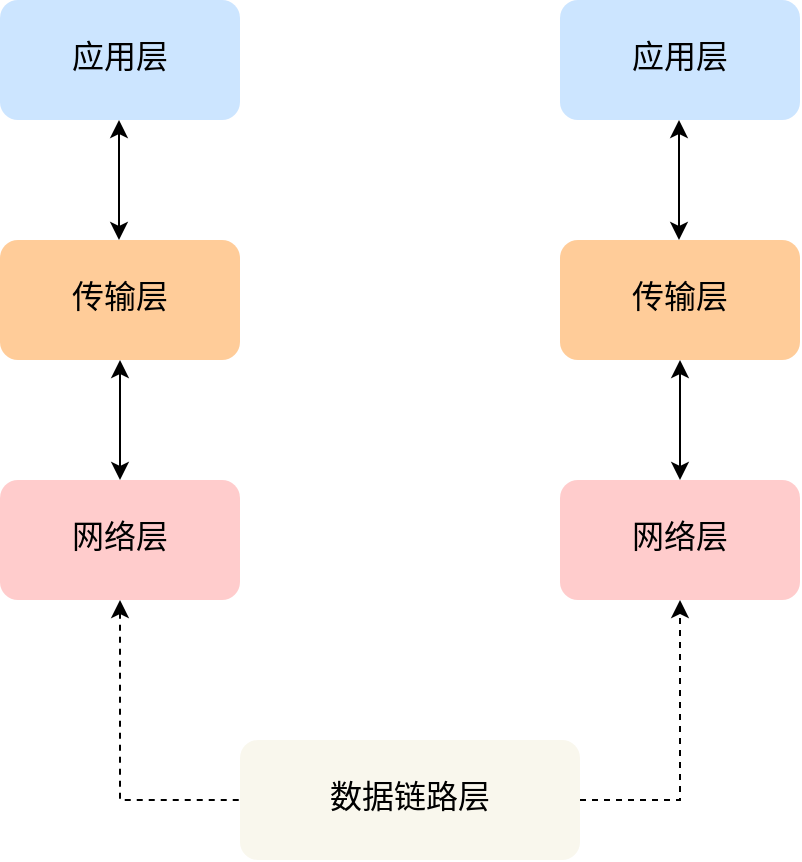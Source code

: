 <mxfile version="14.1.8" type="github">
  <diagram id="GeT3-oFNhYi1FM0JBKfr" name="第 1 页">
    <mxGraphModel dx="870" dy="1710" grid="1" gridSize="10" guides="1" tooltips="1" connect="1" arrows="1" fold="1" page="1" pageScale="1" pageWidth="827" pageHeight="1169" math="0" shadow="0">
      <root>
        <mxCell id="0" />
        <mxCell id="1" parent="0" />
        <mxCell id="yO4CVljIbC44Cb4WOzk2-1" style="edgeStyle=orthogonalEdgeStyle;rounded=0;orthogonalLoop=1;jettySize=auto;html=1;entryX=0;entryY=0.5;entryDx=0;entryDy=0;fontFamily=Courier New;fontSize=16;dashed=1;startArrow=classic;startFill=1;endArrow=none;endFill=0;" edge="1" parent="1" source="yO4CVljIbC44Cb4WOzk2-2" target="yO4CVljIbC44Cb4WOzk2-5">
          <mxGeometry relative="1" as="geometry" />
        </mxCell>
        <mxCell id="yO4CVljIbC44Cb4WOzk2-2" value="网络层" style="rounded=1;whiteSpace=wrap;html=1;fontSize=16;fontFamily=Courier New;fillColor=#ffcccc;strokeColor=none;" vertex="1" parent="1">
          <mxGeometry x="250" y="210" width="120" height="60" as="geometry" />
        </mxCell>
        <mxCell id="yO4CVljIbC44Cb4WOzk2-3" value="网络层" style="rounded=1;whiteSpace=wrap;html=1;fontSize=16;fontFamily=Courier New;fillColor=#ffcccc;strokeColor=none;" vertex="1" parent="1">
          <mxGeometry x="530" y="210" width="120" height="60" as="geometry" />
        </mxCell>
        <mxCell id="yO4CVljIbC44Cb4WOzk2-4" style="edgeStyle=orthogonalEdgeStyle;rounded=0;orthogonalLoop=1;jettySize=auto;html=1;entryX=0.5;entryY=1;entryDx=0;entryDy=0;fontFamily=Courier New;fontSize=16;exitX=1;exitY=0.5;exitDx=0;exitDy=0;dashed=1;" edge="1" parent="1" source="yO4CVljIbC44Cb4WOzk2-5" target="yO4CVljIbC44Cb4WOzk2-3">
          <mxGeometry relative="1" as="geometry" />
        </mxCell>
        <mxCell id="yO4CVljIbC44Cb4WOzk2-5" value="数据链路层" style="rounded=1;whiteSpace=wrap;html=1;fontFamily=Courier New;fontSize=16;fillColor=#f9f7ed;strokeColor=none;" vertex="1" parent="1">
          <mxGeometry x="370" y="340" width="170" height="60" as="geometry" />
        </mxCell>
        <mxCell id="yO4CVljIbC44Cb4WOzk2-6" style="edgeStyle=orthogonalEdgeStyle;rounded=0;orthogonalLoop=1;jettySize=auto;html=1;entryX=0.5;entryY=0;entryDx=0;entryDy=0;startArrow=classic;startFill=1;endArrow=classic;endFill=1;fontFamily=Courier New;fontSize=16;" edge="1" parent="1" source="yO4CVljIbC44Cb4WOzk2-7" target="yO4CVljIbC44Cb4WOzk2-2">
          <mxGeometry relative="1" as="geometry" />
        </mxCell>
        <mxCell id="yO4CVljIbC44Cb4WOzk2-7" value="传输层" style="rounded=1;whiteSpace=wrap;html=1;fontSize=16;fontFamily=Courier New;fillColor=#ffcc99;strokeColor=none;" vertex="1" parent="1">
          <mxGeometry x="250" y="90" width="120" height="60" as="geometry" />
        </mxCell>
        <mxCell id="yO4CVljIbC44Cb4WOzk2-8" style="edgeStyle=orthogonalEdgeStyle;rounded=0;orthogonalLoop=1;jettySize=auto;html=1;entryX=0.5;entryY=0;entryDx=0;entryDy=0;startArrow=classic;startFill=1;endArrow=classic;endFill=1;fontFamily=Courier New;fontSize=16;" edge="1" parent="1" source="yO4CVljIbC44Cb4WOzk2-9" target="yO4CVljIbC44Cb4WOzk2-3">
          <mxGeometry relative="1" as="geometry" />
        </mxCell>
        <mxCell id="yO4CVljIbC44Cb4WOzk2-9" value="传输层" style="rounded=1;whiteSpace=wrap;html=1;fontSize=16;fontFamily=Courier New;fillColor=#ffcc99;strokeColor=none;" vertex="1" parent="1">
          <mxGeometry x="530" y="90" width="120" height="60" as="geometry" />
        </mxCell>
        <mxCell id="yO4CVljIbC44Cb4WOzk2-10" value="应用层" style="rounded=1;whiteSpace=wrap;html=1;fontSize=16;fontFamily=Courier New;fillColor=#cce5ff;strokeColor=none;" vertex="1" parent="1">
          <mxGeometry x="250" y="-30" width="120" height="60" as="geometry" />
        </mxCell>
        <mxCell id="yO4CVljIbC44Cb4WOzk2-11" value="应用层" style="rounded=1;whiteSpace=wrap;html=1;fontSize=16;fontFamily=Courier New;fillColor=#cce5ff;strokeColor=none;" vertex="1" parent="1">
          <mxGeometry x="530" y="-30" width="120" height="60" as="geometry" />
        </mxCell>
        <mxCell id="yO4CVljIbC44Cb4WOzk2-12" style="edgeStyle=orthogonalEdgeStyle;rounded=0;orthogonalLoop=1;jettySize=auto;html=1;entryX=0.5;entryY=0;entryDx=0;entryDy=0;startArrow=classic;startFill=1;endArrow=classic;endFill=1;fontFamily=Courier New;fontSize=16;" edge="1" parent="1">
          <mxGeometry relative="1" as="geometry">
            <mxPoint x="309.5" y="30" as="sourcePoint" />
            <mxPoint x="309.5" y="90" as="targetPoint" />
          </mxGeometry>
        </mxCell>
        <mxCell id="yO4CVljIbC44Cb4WOzk2-13" style="edgeStyle=orthogonalEdgeStyle;rounded=0;orthogonalLoop=1;jettySize=auto;html=1;entryX=0.5;entryY=0;entryDx=0;entryDy=0;startArrow=classic;startFill=1;endArrow=classic;endFill=1;fontFamily=Courier New;fontSize=16;" edge="1" parent="1">
          <mxGeometry relative="1" as="geometry">
            <mxPoint x="589.5" y="30" as="sourcePoint" />
            <mxPoint x="589.5" y="90" as="targetPoint" />
          </mxGeometry>
        </mxCell>
      </root>
    </mxGraphModel>
  </diagram>
</mxfile>
